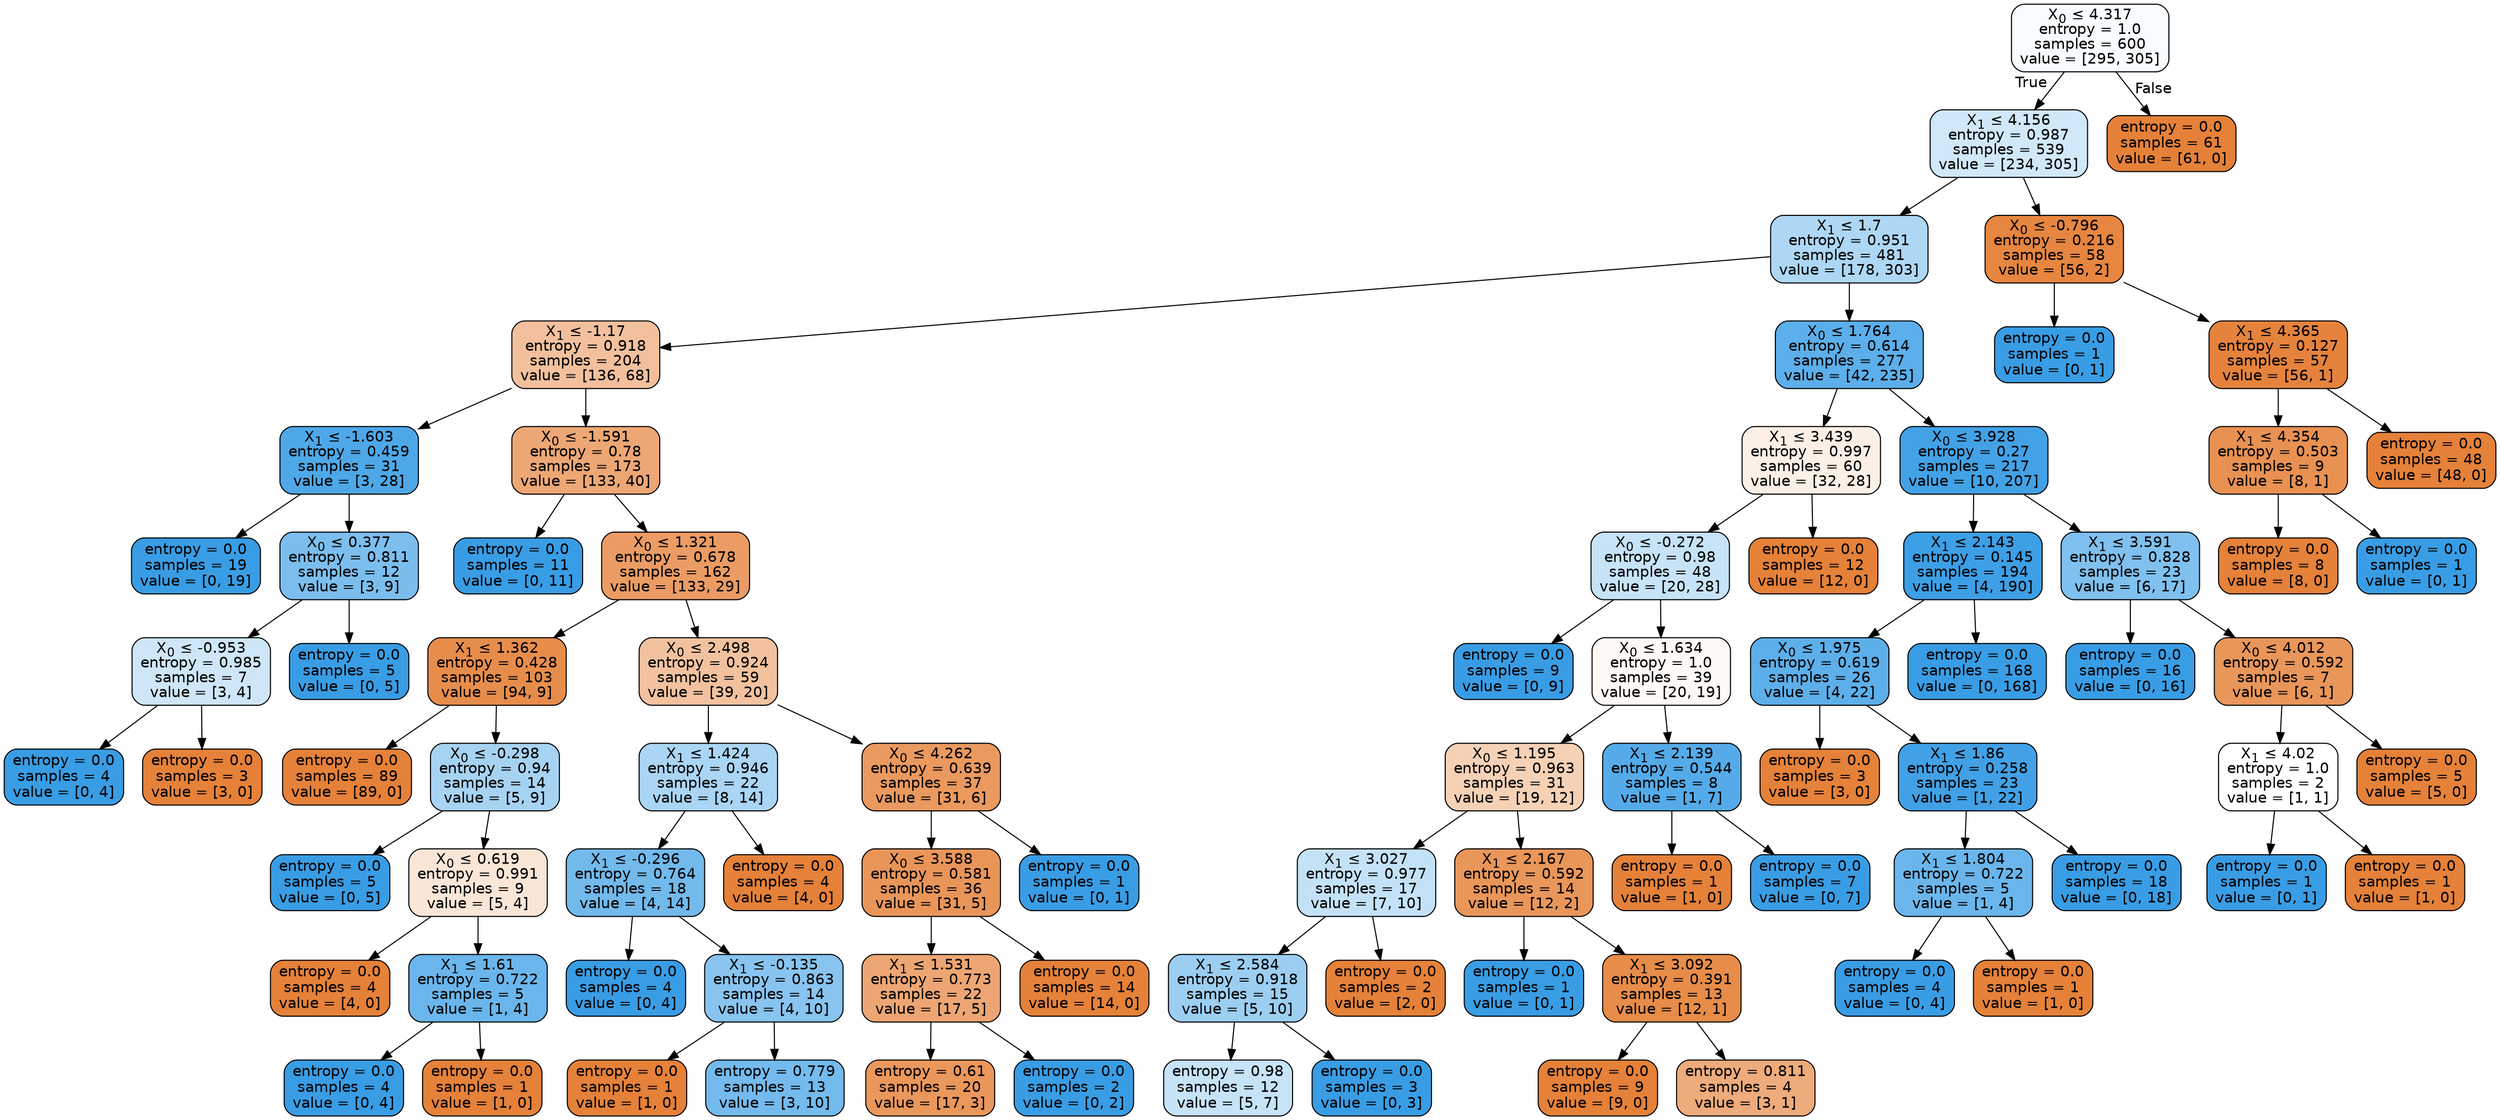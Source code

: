 digraph Tree {
node [shape=box, style="filled, rounded", color="black", fontname=helvetica] ;
edge [fontname=helvetica] ;
0 [label=<X<SUB>0</SUB> &le; 4.317<br/>entropy = 1.0<br/>samples = 600<br/>value = [295, 305]>, fillcolor="#f9fcfe"] ;
1 [label=<X<SUB>1</SUB> &le; 4.156<br/>entropy = 0.987<br/>samples = 539<br/>value = [234, 305]>, fillcolor="#d1e8f9"] ;
0 -> 1 [labeldistance=2.5, labelangle=45, headlabel="True"] ;
2 [label=<X<SUB>1</SUB> &le; 1.7<br/>entropy = 0.951<br/>samples = 481<br/>value = [178, 303]>, fillcolor="#add7f4"] ;
1 -> 2 ;
3 [label=<X<SUB>1</SUB> &le; -1.17<br/>entropy = 0.918<br/>samples = 204<br/>value = [136, 68]>, fillcolor="#f2c09c"] ;
2 -> 3 ;
4 [label=<X<SUB>1</SUB> &le; -1.603<br/>entropy = 0.459<br/>samples = 31<br/>value = [3, 28]>, fillcolor="#4ea8e8"] ;
3 -> 4 ;
5 [label=<entropy = 0.0<br/>samples = 19<br/>value = [0, 19]>, fillcolor="#399de5"] ;
4 -> 5 ;
6 [label=<X<SUB>0</SUB> &le; 0.377<br/>entropy = 0.811<br/>samples = 12<br/>value = [3, 9]>, fillcolor="#7bbeee"] ;
4 -> 6 ;
7 [label=<X<SUB>0</SUB> &le; -0.953<br/>entropy = 0.985<br/>samples = 7<br/>value = [3, 4]>, fillcolor="#cee6f8"] ;
6 -> 7 ;
8 [label=<entropy = 0.0<br/>samples = 4<br/>value = [0, 4]>, fillcolor="#399de5"] ;
7 -> 8 ;
9 [label=<entropy = 0.0<br/>samples = 3<br/>value = [3, 0]>, fillcolor="#e58139"] ;
7 -> 9 ;
10 [label=<entropy = 0.0<br/>samples = 5<br/>value = [0, 5]>, fillcolor="#399de5"] ;
6 -> 10 ;
11 [label=<X<SUB>0</SUB> &le; -1.591<br/>entropy = 0.78<br/>samples = 173<br/>value = [133, 40]>, fillcolor="#eda775"] ;
3 -> 11 ;
12 [label=<entropy = 0.0<br/>samples = 11<br/>value = [0, 11]>, fillcolor="#399de5"] ;
11 -> 12 ;
13 [label=<X<SUB>0</SUB> &le; 1.321<br/>entropy = 0.678<br/>samples = 162<br/>value = [133, 29]>, fillcolor="#eb9c64"] ;
11 -> 13 ;
14 [label=<X<SUB>1</SUB> &le; 1.362<br/>entropy = 0.428<br/>samples = 103<br/>value = [94, 9]>, fillcolor="#e78d4c"] ;
13 -> 14 ;
15 [label=<entropy = 0.0<br/>samples = 89<br/>value = [89, 0]>, fillcolor="#e58139"] ;
14 -> 15 ;
16 [label=<X<SUB>0</SUB> &le; -0.298<br/>entropy = 0.94<br/>samples = 14<br/>value = [5, 9]>, fillcolor="#a7d3f3"] ;
14 -> 16 ;
17 [label=<entropy = 0.0<br/>samples = 5<br/>value = [0, 5]>, fillcolor="#399de5"] ;
16 -> 17 ;
18 [label=<X<SUB>0</SUB> &le; 0.619<br/>entropy = 0.991<br/>samples = 9<br/>value = [5, 4]>, fillcolor="#fae6d7"] ;
16 -> 18 ;
19 [label=<entropy = 0.0<br/>samples = 4<br/>value = [4, 0]>, fillcolor="#e58139"] ;
18 -> 19 ;
20 [label=<X<SUB>1</SUB> &le; 1.61<br/>entropy = 0.722<br/>samples = 5<br/>value = [1, 4]>, fillcolor="#6ab6ec"] ;
18 -> 20 ;
21 [label=<entropy = 0.0<br/>samples = 4<br/>value = [0, 4]>, fillcolor="#399de5"] ;
20 -> 21 ;
22 [label=<entropy = 0.0<br/>samples = 1<br/>value = [1, 0]>, fillcolor="#e58139"] ;
20 -> 22 ;
23 [label=<X<SUB>0</SUB> &le; 2.498<br/>entropy = 0.924<br/>samples = 59<br/>value = [39, 20]>, fillcolor="#f2c29f"] ;
13 -> 23 ;
24 [label=<X<SUB>1</SUB> &le; 1.424<br/>entropy = 0.946<br/>samples = 22<br/>value = [8, 14]>, fillcolor="#aad5f4"] ;
23 -> 24 ;
25 [label=<X<SUB>1</SUB> &le; -0.296<br/>entropy = 0.764<br/>samples = 18<br/>value = [4, 14]>, fillcolor="#72b9ec"] ;
24 -> 25 ;
26 [label=<entropy = 0.0<br/>samples = 4<br/>value = [0, 4]>, fillcolor="#399de5"] ;
25 -> 26 ;
27 [label=<X<SUB>1</SUB> &le; -0.135<br/>entropy = 0.863<br/>samples = 14<br/>value = [4, 10]>, fillcolor="#88c4ef"] ;
25 -> 27 ;
28 [label=<entropy = 0.0<br/>samples = 1<br/>value = [1, 0]>, fillcolor="#e58139"] ;
27 -> 28 ;
29 [label=<entropy = 0.779<br/>samples = 13<br/>value = [3, 10]>, fillcolor="#74baed"] ;
27 -> 29 ;
30 [label=<entropy = 0.0<br/>samples = 4<br/>value = [4, 0]>, fillcolor="#e58139"] ;
24 -> 30 ;
31 [label=<X<SUB>0</SUB> &le; 4.262<br/>entropy = 0.639<br/>samples = 37<br/>value = [31, 6]>, fillcolor="#ea995f"] ;
23 -> 31 ;
32 [label=<X<SUB>0</SUB> &le; 3.588<br/>entropy = 0.581<br/>samples = 36<br/>value = [31, 5]>, fillcolor="#e99559"] ;
31 -> 32 ;
33 [label=<X<SUB>1</SUB> &le; 1.531<br/>entropy = 0.773<br/>samples = 22<br/>value = [17, 5]>, fillcolor="#eda673"] ;
32 -> 33 ;
34 [label=<entropy = 0.61<br/>samples = 20<br/>value = [17, 3]>, fillcolor="#ea975c"] ;
33 -> 34 ;
35 [label=<entropy = 0.0<br/>samples = 2<br/>value = [0, 2]>, fillcolor="#399de5"] ;
33 -> 35 ;
36 [label=<entropy = 0.0<br/>samples = 14<br/>value = [14, 0]>, fillcolor="#e58139"] ;
32 -> 36 ;
37 [label=<entropy = 0.0<br/>samples = 1<br/>value = [0, 1]>, fillcolor="#399de5"] ;
31 -> 37 ;
38 [label=<X<SUB>0</SUB> &le; 1.764<br/>entropy = 0.614<br/>samples = 277<br/>value = [42, 235]>, fillcolor="#5cafea"] ;
2 -> 38 ;
39 [label=<X<SUB>1</SUB> &le; 3.439<br/>entropy = 0.997<br/>samples = 60<br/>value = [32, 28]>, fillcolor="#fcefe6"] ;
38 -> 39 ;
40 [label=<X<SUB>0</SUB> &le; -0.272<br/>entropy = 0.98<br/>samples = 48<br/>value = [20, 28]>, fillcolor="#c6e3f8"] ;
39 -> 40 ;
41 [label=<entropy = 0.0<br/>samples = 9<br/>value = [0, 9]>, fillcolor="#399de5"] ;
40 -> 41 ;
42 [label=<X<SUB>0</SUB> &le; 1.634<br/>entropy = 1.0<br/>samples = 39<br/>value = [20, 19]>, fillcolor="#fef9f5"] ;
40 -> 42 ;
43 [label=<X<SUB>0</SUB> &le; 1.195<br/>entropy = 0.963<br/>samples = 31<br/>value = [19, 12]>, fillcolor="#f5d1b6"] ;
42 -> 43 ;
44 [label=<X<SUB>1</SUB> &le; 3.027<br/>entropy = 0.977<br/>samples = 17<br/>value = [7, 10]>, fillcolor="#c4e2f7"] ;
43 -> 44 ;
45 [label=<X<SUB>1</SUB> &le; 2.584<br/>entropy = 0.918<br/>samples = 15<br/>value = [5, 10]>, fillcolor="#9ccef2"] ;
44 -> 45 ;
46 [label=<entropy = 0.98<br/>samples = 12<br/>value = [5, 7]>, fillcolor="#c6e3f8"] ;
45 -> 46 ;
47 [label=<entropy = 0.0<br/>samples = 3<br/>value = [0, 3]>, fillcolor="#399de5"] ;
45 -> 47 ;
48 [label=<entropy = 0.0<br/>samples = 2<br/>value = [2, 0]>, fillcolor="#e58139"] ;
44 -> 48 ;
49 [label=<X<SUB>1</SUB> &le; 2.167<br/>entropy = 0.592<br/>samples = 14<br/>value = [12, 2]>, fillcolor="#e9965a"] ;
43 -> 49 ;
50 [label=<entropy = 0.0<br/>samples = 1<br/>value = [0, 1]>, fillcolor="#399de5"] ;
49 -> 50 ;
51 [label=<X<SUB>1</SUB> &le; 3.092<br/>entropy = 0.391<br/>samples = 13<br/>value = [12, 1]>, fillcolor="#e78c49"] ;
49 -> 51 ;
52 [label=<entropy = 0.0<br/>samples = 9<br/>value = [9, 0]>, fillcolor="#e58139"] ;
51 -> 52 ;
53 [label=<entropy = 0.811<br/>samples = 4<br/>value = [3, 1]>, fillcolor="#eeab7b"] ;
51 -> 53 ;
54 [label=<X<SUB>1</SUB> &le; 2.139<br/>entropy = 0.544<br/>samples = 8<br/>value = [1, 7]>, fillcolor="#55abe9"] ;
42 -> 54 ;
55 [label=<entropy = 0.0<br/>samples = 1<br/>value = [1, 0]>, fillcolor="#e58139"] ;
54 -> 55 ;
56 [label=<entropy = 0.0<br/>samples = 7<br/>value = [0, 7]>, fillcolor="#399de5"] ;
54 -> 56 ;
57 [label=<entropy = 0.0<br/>samples = 12<br/>value = [12, 0]>, fillcolor="#e58139"] ;
39 -> 57 ;
58 [label=<X<SUB>0</SUB> &le; 3.928<br/>entropy = 0.27<br/>samples = 217<br/>value = [10, 207]>, fillcolor="#43a2e6"] ;
38 -> 58 ;
59 [label=<X<SUB>1</SUB> &le; 2.143<br/>entropy = 0.145<br/>samples = 194<br/>value = [4, 190]>, fillcolor="#3d9fe6"] ;
58 -> 59 ;
60 [label=<X<SUB>0</SUB> &le; 1.975<br/>entropy = 0.619<br/>samples = 26<br/>value = [4, 22]>, fillcolor="#5dafea"] ;
59 -> 60 ;
61 [label=<entropy = 0.0<br/>samples = 3<br/>value = [3, 0]>, fillcolor="#e58139"] ;
60 -> 61 ;
62 [label=<X<SUB>1</SUB> &le; 1.86<br/>entropy = 0.258<br/>samples = 23<br/>value = [1, 22]>, fillcolor="#42a1e6"] ;
60 -> 62 ;
63 [label=<X<SUB>1</SUB> &le; 1.804<br/>entropy = 0.722<br/>samples = 5<br/>value = [1, 4]>, fillcolor="#6ab6ec"] ;
62 -> 63 ;
64 [label=<entropy = 0.0<br/>samples = 4<br/>value = [0, 4]>, fillcolor="#399de5"] ;
63 -> 64 ;
65 [label=<entropy = 0.0<br/>samples = 1<br/>value = [1, 0]>, fillcolor="#e58139"] ;
63 -> 65 ;
66 [label=<entropy = 0.0<br/>samples = 18<br/>value = [0, 18]>, fillcolor="#399de5"] ;
62 -> 66 ;
67 [label=<entropy = 0.0<br/>samples = 168<br/>value = [0, 168]>, fillcolor="#399de5"] ;
59 -> 67 ;
68 [label=<X<SUB>1</SUB> &le; 3.591<br/>entropy = 0.828<br/>samples = 23<br/>value = [6, 17]>, fillcolor="#7fc0ee"] ;
58 -> 68 ;
69 [label=<entropy = 0.0<br/>samples = 16<br/>value = [0, 16]>, fillcolor="#399de5"] ;
68 -> 69 ;
70 [label=<X<SUB>0</SUB> &le; 4.012<br/>entropy = 0.592<br/>samples = 7<br/>value = [6, 1]>, fillcolor="#e9965a"] ;
68 -> 70 ;
71 [label=<X<SUB>1</SUB> &le; 4.02<br/>entropy = 1.0<br/>samples = 2<br/>value = [1, 1]>, fillcolor="#ffffff"] ;
70 -> 71 ;
72 [label=<entropy = 0.0<br/>samples = 1<br/>value = [0, 1]>, fillcolor="#399de5"] ;
71 -> 72 ;
73 [label=<entropy = 0.0<br/>samples = 1<br/>value = [1, 0]>, fillcolor="#e58139"] ;
71 -> 73 ;
74 [label=<entropy = 0.0<br/>samples = 5<br/>value = [5, 0]>, fillcolor="#e58139"] ;
70 -> 74 ;
75 [label=<X<SUB>0</SUB> &le; -0.796<br/>entropy = 0.216<br/>samples = 58<br/>value = [56, 2]>, fillcolor="#e68640"] ;
1 -> 75 ;
76 [label=<entropy = 0.0<br/>samples = 1<br/>value = [0, 1]>, fillcolor="#399de5"] ;
75 -> 76 ;
77 [label=<X<SUB>1</SUB> &le; 4.365<br/>entropy = 0.127<br/>samples = 57<br/>value = [56, 1]>, fillcolor="#e5833d"] ;
75 -> 77 ;
78 [label=<X<SUB>1</SUB> &le; 4.354<br/>entropy = 0.503<br/>samples = 9<br/>value = [8, 1]>, fillcolor="#e89152"] ;
77 -> 78 ;
79 [label=<entropy = 0.0<br/>samples = 8<br/>value = [8, 0]>, fillcolor="#e58139"] ;
78 -> 79 ;
80 [label=<entropy = 0.0<br/>samples = 1<br/>value = [0, 1]>, fillcolor="#399de5"] ;
78 -> 80 ;
81 [label=<entropy = 0.0<br/>samples = 48<br/>value = [48, 0]>, fillcolor="#e58139"] ;
77 -> 81 ;
82 [label=<entropy = 0.0<br/>samples = 61<br/>value = [61, 0]>, fillcolor="#e58139"] ;
0 -> 82 [labeldistance=2.5, labelangle=-45, headlabel="False"] ;
}